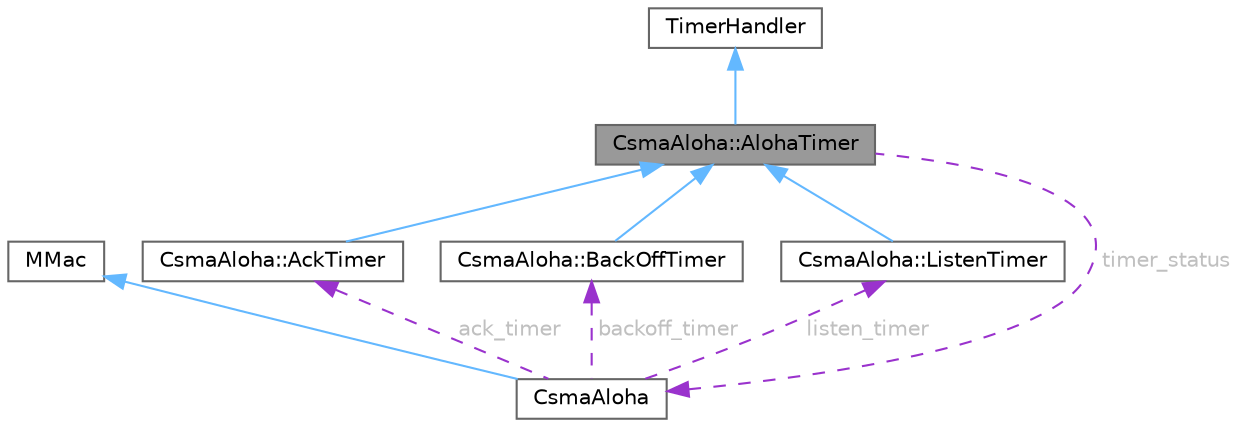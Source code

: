 digraph "CsmaAloha::AlohaTimer"
{
 // LATEX_PDF_SIZE
  bgcolor="transparent";
  edge [fontname=Helvetica,fontsize=10,labelfontname=Helvetica,labelfontsize=10];
  node [fontname=Helvetica,fontsize=10,shape=box,height=0.2,width=0.4];
  Node1 [id="Node000001",label="CsmaAloha::AlohaTimer",height=0.2,width=0.4,color="gray40", fillcolor="grey60", style="filled", fontcolor="black",tooltip="Class that describes the timers in the node."];
  Node2 -> Node1 [id="edge1_Node000001_Node000002",dir="back",color="steelblue1",style="solid",tooltip=" "];
  Node2 [id="Node000002",label="TimerHandler",height=0.2,width=0.4,color="gray40", fillcolor="white", style="filled",tooltip=" "];
  Node3 -> Node1 [id="edge2_Node000001_Node000003",dir="back",color="darkorchid3",style="dashed",tooltip=" ",label=" timer_status",fontcolor="grey" ];
  Node3 [id="Node000003",label="CsmaAloha",height=0.2,width=0.4,color="gray40", fillcolor="white", style="filled",URL="$classCsmaAloha.html",tooltip="Class that describes a CsmaAloha module."];
  Node4 -> Node3 [id="edge3_Node000003_Node000004",dir="back",color="steelblue1",style="solid",tooltip=" "];
  Node4 [id="Node000004",label="MMac",height=0.2,width=0.4,color="gray40", fillcolor="white", style="filled",tooltip=" "];
  Node5 -> Node3 [id="edge4_Node000003_Node000005",dir="back",color="darkorchid3",style="dashed",tooltip=" ",label=" ack_timer",fontcolor="grey" ];
  Node5 [id="Node000005",label="CsmaAloha::AckTimer",height=0.2,width=0.4,color="gray40", fillcolor="white", style="filled",URL="$classCsmaAloha_1_1AckTimer.html",tooltip="Class used to handle the timer for waiting the ACK."];
  Node1 -> Node5 [id="edge5_Node000005_Node000001",dir="back",color="steelblue1",style="solid",tooltip=" "];
  Node6 -> Node3 [id="edge6_Node000003_Node000006",dir="back",color="darkorchid3",style="dashed",tooltip=" ",label=" backoff_timer",fontcolor="grey" ];
  Node6 [id="Node000006",label="CsmaAloha::BackOffTimer",height=0.2,width=0.4,color="gray40", fillcolor="white", style="filled",URL="$classCsmaAloha_1_1BackOffTimer.html",tooltip="Class used to handle the timer of the backoff period."];
  Node1 -> Node6 [id="edge7_Node000006_Node000001",dir="back",color="steelblue1",style="solid",tooltip=" "];
  Node7 -> Node3 [id="edge8_Node000003_Node000007",dir="back",color="darkorchid3",style="dashed",tooltip=" ",label=" listen_timer",fontcolor="grey" ];
  Node7 [id="Node000007",label="CsmaAloha::ListenTimer",height=0.2,width=0.4,color="gray40", fillcolor="white", style="filled",URL="$classCsmaAloha_1_1ListenTimer.html",tooltip="Class used to handle the Listen Timer."];
  Node1 -> Node7 [id="edge9_Node000007_Node000001",dir="back",color="steelblue1",style="solid",tooltip=" "];
}
